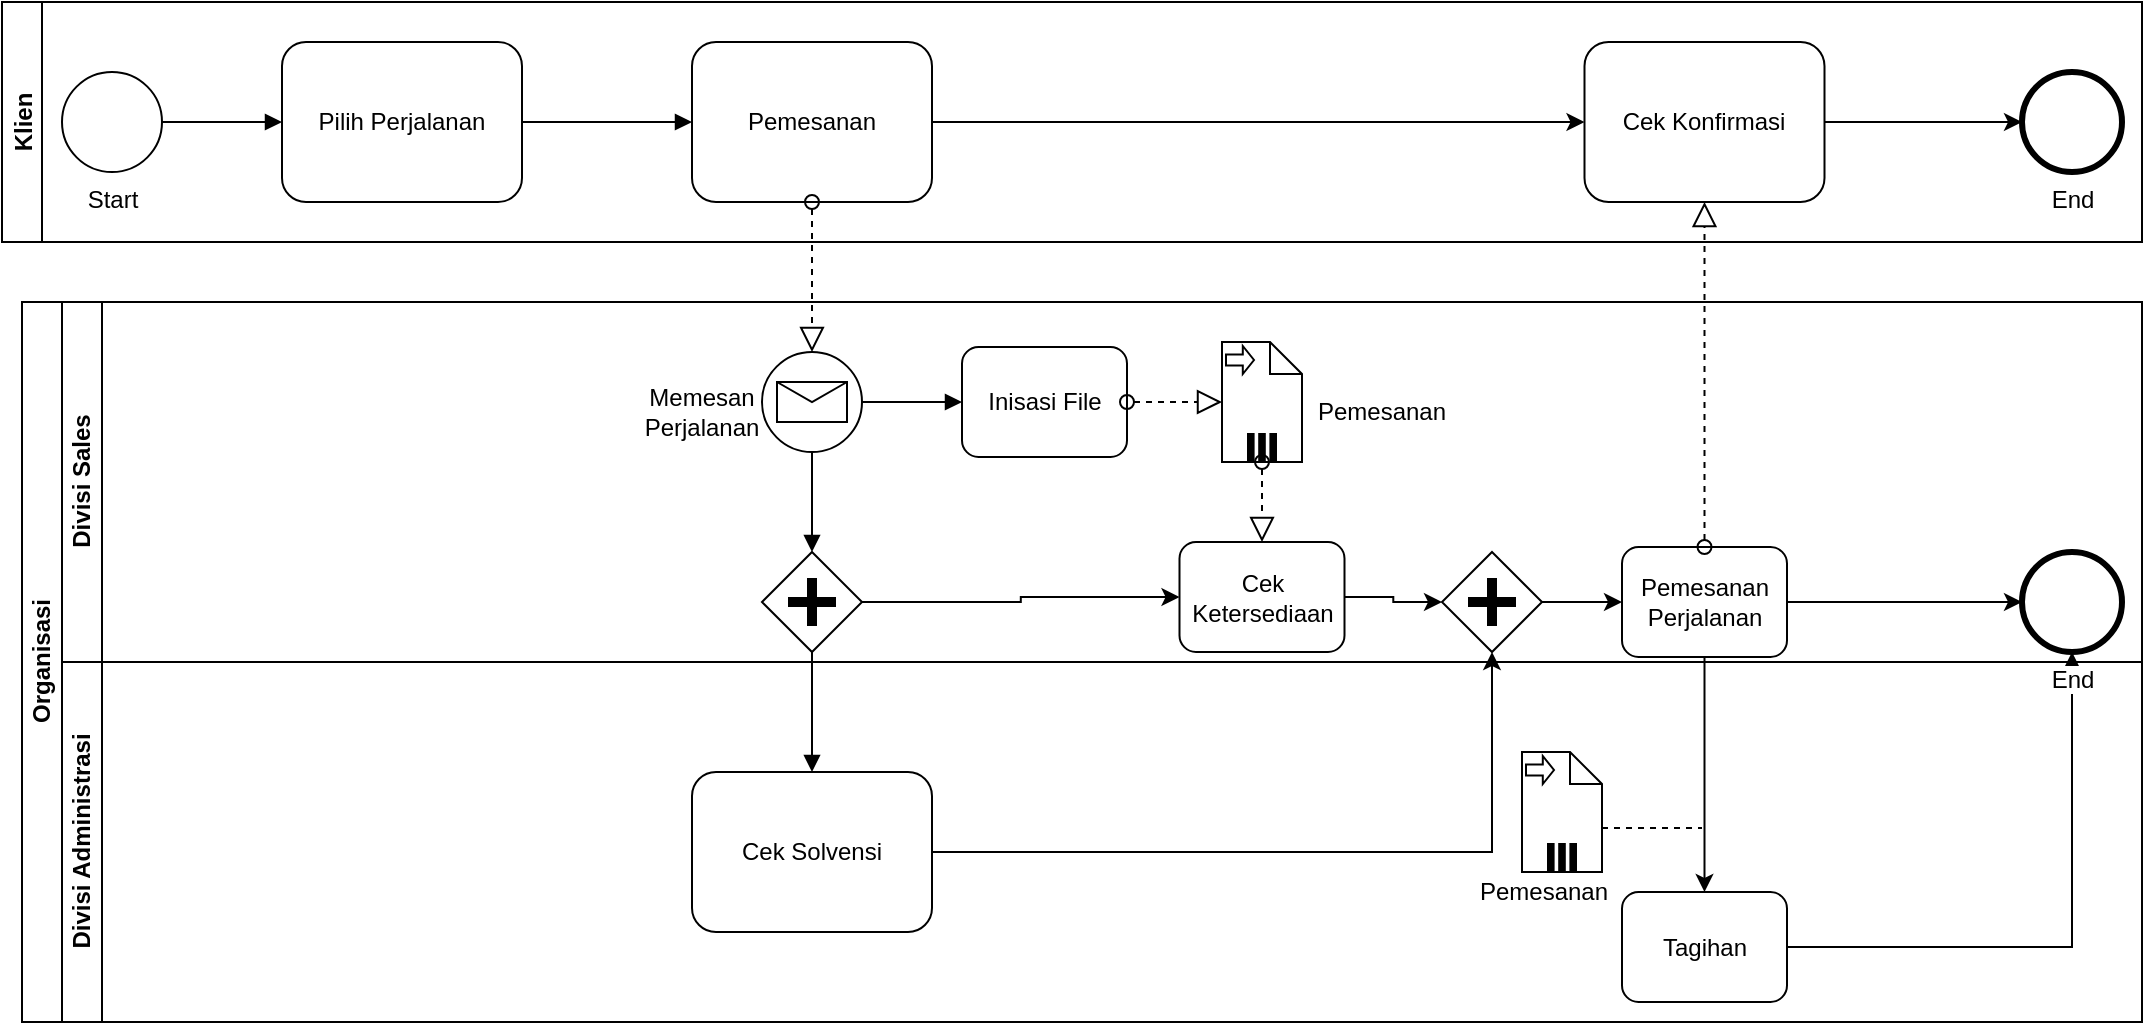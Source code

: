 <mxfile version="13.7.3" type="github">
  <diagram name="Page-1" id="2a216829-ef6e-dabb-86c1-c78162f3ba2b">
    <mxGraphModel dx="1278" dy="532" grid="1" gridSize="10" guides="1" tooltips="1" connect="1" arrows="1" fold="1" page="1" pageScale="1" pageWidth="1100" pageHeight="850" background="#ffffff" math="0" shadow="0">
      <root>
        <mxCell id="0" />
        <mxCell id="1" parent="0" />
        <mxCell id="cdl7iaLPo2ihgi0OGeSs-6" value="Start" style="shape=mxgraph.bpmn.shape;html=1;verticalLabelPosition=bottom;labelBackgroundColor=#ffffff;verticalAlign=top;align=center;perimeter=ellipsePerimeter;outlineConnect=0;outline=standard;symbol=general;" parent="1" vertex="1">
          <mxGeometry x="50" y="70" width="50" height="50" as="geometry" />
        </mxCell>
        <mxCell id="cdl7iaLPo2ihgi0OGeSs-7" value="" style="endArrow=block;endFill=1;endSize=6;html=1;exitX=1;exitY=0.5;exitDx=0;exitDy=0;" parent="1" source="cdl7iaLPo2ihgi0OGeSs-6" target="cdl7iaLPo2ihgi0OGeSs-8" edge="1">
          <mxGeometry width="100" relative="1" as="geometry">
            <mxPoint x="380" y="300" as="sourcePoint" />
            <mxPoint x="170" y="95" as="targetPoint" />
          </mxGeometry>
        </mxCell>
        <mxCell id="cdl7iaLPo2ihgi0OGeSs-8" value="Pilih Perjalanan" style="shape=ext;rounded=1;html=1;whiteSpace=wrap;" parent="1" vertex="1">
          <mxGeometry x="160" y="55" width="120" height="80" as="geometry" />
        </mxCell>
        <mxCell id="cdl7iaLPo2ihgi0OGeSs-9" value="" style="endArrow=block;endFill=1;endSize=6;html=1;exitX=1;exitY=0.5;exitDx=0;exitDy=0;" parent="1" source="cdl7iaLPo2ihgi0OGeSs-8" target="cdl7iaLPo2ihgi0OGeSs-10" edge="1">
          <mxGeometry width="100" relative="1" as="geometry">
            <mxPoint x="380" y="300" as="sourcePoint" />
            <mxPoint x="370" y="95" as="targetPoint" />
          </mxGeometry>
        </mxCell>
        <mxCell id="pvFC6_-XwpLg9ONSk4Xd-11" style="edgeStyle=orthogonalEdgeStyle;rounded=0;orthogonalLoop=1;jettySize=auto;html=1;" parent="1" source="cdl7iaLPo2ihgi0OGeSs-10" target="pvFC6_-XwpLg9ONSk4Xd-10" edge="1">
          <mxGeometry relative="1" as="geometry" />
        </mxCell>
        <mxCell id="cdl7iaLPo2ihgi0OGeSs-10" value="Pemesanan" style="shape=ext;rounded=1;html=1;whiteSpace=wrap;" parent="1" vertex="1">
          <mxGeometry x="365" y="55" width="120" height="80" as="geometry" />
        </mxCell>
        <mxCell id="cdl7iaLPo2ihgi0OGeSs-13" value="" style="startArrow=oval;startFill=0;startSize=7;endArrow=block;endFill=0;endSize=10;dashed=1;html=1;exitX=0.5;exitY=1;exitDx=0;exitDy=0;entryX=0.5;entryY=0;entryDx=0;entryDy=0;" parent="1" source="cdl7iaLPo2ihgi0OGeSs-10" edge="1">
          <mxGeometry width="100" relative="1" as="geometry">
            <mxPoint x="380" y="300" as="sourcePoint" />
            <mxPoint x="425" y="210" as="targetPoint" />
          </mxGeometry>
        </mxCell>
        <mxCell id="cdl7iaLPo2ihgi0OGeSs-14" value="" style="endArrow=block;endFill=1;endSize=6;html=1;exitX=1;exitY=0.5;exitDx=0;exitDy=0;" parent="1" edge="1">
          <mxGeometry width="100" relative="1" as="geometry">
            <mxPoint x="450" y="235" as="sourcePoint" />
            <mxPoint x="500" y="235" as="targetPoint" />
          </mxGeometry>
        </mxCell>
        <mxCell id="cdl7iaLPo2ihgi0OGeSs-15" value="Inisasi File" style="shape=ext;rounded=1;html=1;whiteSpace=wrap;" parent="1" vertex="1">
          <mxGeometry x="500" y="207.5" width="82.5" height="55" as="geometry" />
        </mxCell>
        <mxCell id="cdl7iaLPo2ihgi0OGeSs-17" value="" style="startArrow=oval;startFill=0;startSize=7;endArrow=block;endFill=0;endSize=10;dashed=1;html=1;exitX=1;exitY=0.5;exitDx=0;exitDy=0;" parent="1" source="cdl7iaLPo2ihgi0OGeSs-15" target="cdl7iaLPo2ihgi0OGeSs-18" edge="1">
          <mxGeometry width="100" relative="1" as="geometry">
            <mxPoint x="380" y="300" as="sourcePoint" />
            <mxPoint x="650" y="235" as="targetPoint" />
          </mxGeometry>
        </mxCell>
        <mxCell id="cdl7iaLPo2ihgi0OGeSs-18" value="" style="shape=note;whiteSpace=wrap;size=16;html=1;dropTarget=0;" parent="1" vertex="1">
          <mxGeometry x="630" y="205" width="40" height="60" as="geometry" />
        </mxCell>
        <mxCell id="cdl7iaLPo2ihgi0OGeSs-19" value="" style="html=1;shape=singleArrow;arrowWidth=0.4;arrowSize=0.4;outlineConnect=0;" parent="cdl7iaLPo2ihgi0OGeSs-18" vertex="1">
          <mxGeometry width="14" height="14" relative="1" as="geometry">
            <mxPoint x="2" y="2" as="offset" />
          </mxGeometry>
        </mxCell>
        <mxCell id="cdl7iaLPo2ihgi0OGeSs-20" value="" style="html=1;whiteSpace=wrap;shape=parallelMarker;outlineConnect=0;" parent="cdl7iaLPo2ihgi0OGeSs-18" vertex="1">
          <mxGeometry x="0.5" y="1" width="14" height="14" relative="1" as="geometry">
            <mxPoint x="-7" y="-14" as="offset" />
          </mxGeometry>
        </mxCell>
        <mxCell id="pvFC6_-XwpLg9ONSk4Xd-5" style="edgeStyle=orthogonalEdgeStyle;rounded=0;orthogonalLoop=1;jettySize=auto;html=1;" parent="1" source="cdl7iaLPo2ihgi0OGeSs-21" target="cdl7iaLPo2ihgi0OGeSs-24" edge="1">
          <mxGeometry relative="1" as="geometry" />
        </mxCell>
        <mxCell id="cdl7iaLPo2ihgi0OGeSs-21" value="" style="shape=mxgraph.bpmn.shape;html=1;verticalLabelPosition=bottom;labelBackgroundColor=#ffffff;verticalAlign=top;align=center;perimeter=rhombusPerimeter;background=gateway;outlineConnect=0;outline=none;symbol=parallelGw;" parent="1" vertex="1">
          <mxGeometry x="400" y="310" width="50" height="50" as="geometry" />
        </mxCell>
        <mxCell id="cdl7iaLPo2ihgi0OGeSs-22" value="" style="endArrow=block;endFill=1;endSize=6;html=1;exitX=0.5;exitY=1;exitDx=0;exitDy=0;entryX=0.5;entryY=0;entryDx=0;entryDy=0;" parent="1" target="cdl7iaLPo2ihgi0OGeSs-21" edge="1">
          <mxGeometry width="100" relative="1" as="geometry">
            <mxPoint x="425" y="260" as="sourcePoint" />
            <mxPoint x="480" y="300" as="targetPoint" />
          </mxGeometry>
        </mxCell>
        <mxCell id="cdl7iaLPo2ihgi0OGeSs-25" value="" style="startArrow=oval;startFill=0;startSize=7;endArrow=block;endFill=0;endSize=10;dashed=1;html=1;exitX=0.5;exitY=1;exitDx=0;exitDy=0;entryX=0.5;entryY=0;entryDx=0;entryDy=0;exitPerimeter=0;" parent="1" source="cdl7iaLPo2ihgi0OGeSs-18" target="cdl7iaLPo2ihgi0OGeSs-24" edge="1">
          <mxGeometry width="100" relative="1" as="geometry">
            <mxPoint x="380" y="400" as="sourcePoint" />
            <mxPoint x="480" y="400" as="targetPoint" />
          </mxGeometry>
        </mxCell>
        <mxCell id="cdl7iaLPo2ihgi0OGeSs-28" value="" style="endArrow=block;endFill=1;endSize=6;html=1;exitX=0.5;exitY=1;exitDx=0;exitDy=0;entryX=0.5;entryY=0;entryDx=0;entryDy=0;" parent="1" source="cdl7iaLPo2ihgi0OGeSs-21" target="cdl7iaLPo2ihgi0OGeSs-27" edge="1">
          <mxGeometry width="100" relative="1" as="geometry">
            <mxPoint x="380" y="490" as="sourcePoint" />
            <mxPoint x="480" y="490" as="targetPoint" />
          </mxGeometry>
        </mxCell>
        <mxCell id="cdl7iaLPo2ihgi0OGeSs-33" value="Organisasi" style="swimlane;html=1;childLayout=stackLayout;resizeParent=1;resizeParentMax=0;horizontal=0;startSize=20;horizontalStack=0;" parent="1" vertex="1">
          <mxGeometry x="30" y="185" width="1060" height="360" as="geometry" />
        </mxCell>
        <mxCell id="cdl7iaLPo2ihgi0OGeSs-34" value="Divisi Sales" style="swimlane;html=1;startSize=20;horizontal=0;" parent="cdl7iaLPo2ihgi0OGeSs-33" vertex="1">
          <mxGeometry x="20" width="1040" height="180" as="geometry" />
        </mxCell>
        <mxCell id="pvFC6_-XwpLg9ONSk4Xd-18" value="Pemesanan" style="text;html=1;strokeColor=none;fillColor=none;align=center;verticalAlign=middle;whiteSpace=wrap;rounded=0;" parent="cdl7iaLPo2ihgi0OGeSs-34" vertex="1">
          <mxGeometry x="640" y="45" width="40" height="20" as="geometry" />
        </mxCell>
        <mxCell id="YunMnRFhj4Z7oiku-1ot-1" value="Memesan&lt;br&gt;Perjalanan" style="text;html=1;strokeColor=none;fillColor=none;align=center;verticalAlign=middle;whiteSpace=wrap;rounded=0;" vertex="1" parent="cdl7iaLPo2ihgi0OGeSs-34">
          <mxGeometry x="300" y="45" width="40" height="20" as="geometry" />
        </mxCell>
        <mxCell id="cdl7iaLPo2ihgi0OGeSs-24" value="Cek Ketersediaan" style="shape=ext;rounded=1;html=1;whiteSpace=wrap;" parent="cdl7iaLPo2ihgi0OGeSs-34" vertex="1">
          <mxGeometry x="558.75" y="120" width="82.5" height="55" as="geometry" />
        </mxCell>
        <mxCell id="YunMnRFhj4Z7oiku-1ot-2" value="" style="shape=mxgraph.bpmn.shape;html=1;verticalLabelPosition=bottom;labelBackgroundColor=#ffffff;verticalAlign=top;align=center;perimeter=ellipsePerimeter;outlineConnect=0;outline=standard;symbol=message;" vertex="1" parent="cdl7iaLPo2ihgi0OGeSs-34">
          <mxGeometry x="350" y="25" width="50" height="50" as="geometry" />
        </mxCell>
        <mxCell id="cdl7iaLPo2ihgi0OGeSs-35" value="Divisi Administrasi" style="swimlane;html=1;startSize=20;horizontal=0;" parent="cdl7iaLPo2ihgi0OGeSs-33" vertex="1">
          <mxGeometry x="20" y="180" width="1040" height="180" as="geometry" />
        </mxCell>
        <mxCell id="cdl7iaLPo2ihgi0OGeSs-27" value="Cek Solvensi" style="shape=ext;rounded=1;html=1;whiteSpace=wrap;" parent="cdl7iaLPo2ihgi0OGeSs-35" vertex="1">
          <mxGeometry x="315" y="55" width="120" height="80" as="geometry" />
        </mxCell>
        <mxCell id="pvFC6_-XwpLg9ONSk4Xd-1" value="Klien" style="swimlane;startSize=20;horizontal=0;" parent="1" vertex="1">
          <mxGeometry x="20" y="35" width="1070" height="120" as="geometry" />
        </mxCell>
        <mxCell id="pvFC6_-XwpLg9ONSk4Xd-8" style="edgeStyle=orthogonalEdgeStyle;rounded=0;orthogonalLoop=1;jettySize=auto;html=1;entryX=0;entryY=0.5;entryDx=0;entryDy=0;" parent="1" source="pvFC6_-XwpLg9ONSk4Xd-2" target="pvFC6_-XwpLg9ONSk4Xd-7" edge="1">
          <mxGeometry relative="1" as="geometry" />
        </mxCell>
        <mxCell id="pvFC6_-XwpLg9ONSk4Xd-2" value="" style="shape=mxgraph.bpmn.shape;html=1;verticalLabelPosition=bottom;labelBackgroundColor=#ffffff;verticalAlign=top;align=center;perimeter=rhombusPerimeter;background=gateway;outlineConnect=0;outline=none;symbol=parallelGw;" parent="1" vertex="1">
          <mxGeometry x="740" y="310" width="50" height="50" as="geometry" />
        </mxCell>
        <mxCell id="pvFC6_-XwpLg9ONSk4Xd-4" style="edgeStyle=orthogonalEdgeStyle;rounded=0;orthogonalLoop=1;jettySize=auto;html=1;entryX=0;entryY=0.5;entryDx=0;entryDy=0;" parent="1" source="cdl7iaLPo2ihgi0OGeSs-24" target="pvFC6_-XwpLg9ONSk4Xd-2" edge="1">
          <mxGeometry relative="1" as="geometry" />
        </mxCell>
        <mxCell id="pvFC6_-XwpLg9ONSk4Xd-6" style="edgeStyle=orthogonalEdgeStyle;rounded=0;orthogonalLoop=1;jettySize=auto;html=1;entryX=0.5;entryY=1;entryDx=0;entryDy=0;" parent="1" source="cdl7iaLPo2ihgi0OGeSs-27" target="pvFC6_-XwpLg9ONSk4Xd-2" edge="1">
          <mxGeometry relative="1" as="geometry" />
        </mxCell>
        <mxCell id="pvFC6_-XwpLg9ONSk4Xd-21" style="edgeStyle=orthogonalEdgeStyle;rounded=0;orthogonalLoop=1;jettySize=auto;html=1;entryX=0.5;entryY=0;entryDx=0;entryDy=0;" parent="1" source="pvFC6_-XwpLg9ONSk4Xd-7" target="pvFC6_-XwpLg9ONSk4Xd-17" edge="1">
          <mxGeometry relative="1" as="geometry" />
        </mxCell>
        <mxCell id="pvFC6_-XwpLg9ONSk4Xd-25" style="edgeStyle=orthogonalEdgeStyle;rounded=0;orthogonalLoop=1;jettySize=auto;html=1;entryX=0;entryY=0.5;entryDx=0;entryDy=0;" parent="1" source="pvFC6_-XwpLg9ONSk4Xd-7" target="pvFC6_-XwpLg9ONSk4Xd-23" edge="1">
          <mxGeometry relative="1" as="geometry" />
        </mxCell>
        <mxCell id="pvFC6_-XwpLg9ONSk4Xd-7" value="Pemesanan Perjalanan" style="shape=ext;rounded=1;html=1;whiteSpace=wrap;" parent="1" vertex="1">
          <mxGeometry x="830" y="307.5" width="82.5" height="55" as="geometry" />
        </mxCell>
        <mxCell id="pvFC6_-XwpLg9ONSk4Xd-9" value="" style="startArrow=oval;startFill=0;startSize=7;endArrow=block;endFill=0;endSize=10;dashed=1;html=1;exitX=0.5;exitY=0;exitDx=0;exitDy=0;" parent="1" source="pvFC6_-XwpLg9ONSk4Xd-7" target="pvFC6_-XwpLg9ONSk4Xd-10" edge="1">
          <mxGeometry width="100" relative="1" as="geometry">
            <mxPoint x="690" y="260" as="sourcePoint" />
            <mxPoint x="790" y="260" as="targetPoint" />
          </mxGeometry>
        </mxCell>
        <mxCell id="pvFC6_-XwpLg9ONSk4Xd-13" style="edgeStyle=orthogonalEdgeStyle;rounded=0;orthogonalLoop=1;jettySize=auto;html=1;entryX=0;entryY=0.5;entryDx=0;entryDy=0;" parent="1" source="pvFC6_-XwpLg9ONSk4Xd-10" target="pvFC6_-XwpLg9ONSk4Xd-12" edge="1">
          <mxGeometry relative="1" as="geometry" />
        </mxCell>
        <mxCell id="pvFC6_-XwpLg9ONSk4Xd-10" value="Cek Konfirmasi" style="shape=ext;rounded=1;html=1;whiteSpace=wrap;" parent="1" vertex="1">
          <mxGeometry x="811.25" y="55" width="120" height="80" as="geometry" />
        </mxCell>
        <mxCell id="pvFC6_-XwpLg9ONSk4Xd-12" value="End" style="shape=mxgraph.bpmn.shape;html=1;verticalLabelPosition=bottom;labelBackgroundColor=#ffffff;verticalAlign=top;align=center;perimeter=ellipsePerimeter;outlineConnect=0;outline=end;symbol=general;" parent="1" vertex="1">
          <mxGeometry x="1030" y="70" width="50" height="50" as="geometry" />
        </mxCell>
        <mxCell id="pvFC6_-XwpLg9ONSk4Xd-14" value="" style="shape=note;whiteSpace=wrap;size=16;html=1;dropTarget=0;" parent="1" vertex="1">
          <mxGeometry x="780" y="410" width="40" height="60" as="geometry" />
        </mxCell>
        <mxCell id="pvFC6_-XwpLg9ONSk4Xd-15" value="" style="html=1;shape=singleArrow;arrowWidth=0.4;arrowSize=0.4;outlineConnect=0;" parent="pvFC6_-XwpLg9ONSk4Xd-14" vertex="1">
          <mxGeometry width="14" height="14" relative="1" as="geometry">
            <mxPoint x="2" y="2" as="offset" />
          </mxGeometry>
        </mxCell>
        <mxCell id="pvFC6_-XwpLg9ONSk4Xd-16" value="" style="html=1;whiteSpace=wrap;shape=parallelMarker;outlineConnect=0;" parent="pvFC6_-XwpLg9ONSk4Xd-14" vertex="1">
          <mxGeometry x="0.5" y="1" width="14" height="14" relative="1" as="geometry">
            <mxPoint x="-7" y="-14" as="offset" />
          </mxGeometry>
        </mxCell>
        <mxCell id="pvFC6_-XwpLg9ONSk4Xd-24" style="edgeStyle=orthogonalEdgeStyle;rounded=0;orthogonalLoop=1;jettySize=auto;html=1;entryX=0.5;entryY=1;entryDx=0;entryDy=0;" parent="1" source="pvFC6_-XwpLg9ONSk4Xd-17" target="pvFC6_-XwpLg9ONSk4Xd-23" edge="1">
          <mxGeometry relative="1" as="geometry" />
        </mxCell>
        <mxCell id="pvFC6_-XwpLg9ONSk4Xd-17" value="Tagihan" style="shape=ext;rounded=1;html=1;whiteSpace=wrap;" parent="1" vertex="1">
          <mxGeometry x="830" y="480" width="82.5" height="55" as="geometry" />
        </mxCell>
        <mxCell id="pvFC6_-XwpLg9ONSk4Xd-20" value="Pemesanan" style="text;html=1;strokeColor=none;fillColor=none;align=center;verticalAlign=middle;whiteSpace=wrap;rounded=0;" parent="1" vertex="1">
          <mxGeometry x="771.25" y="470" width="40" height="20" as="geometry" />
        </mxCell>
        <mxCell id="pvFC6_-XwpLg9ONSk4Xd-22" value="" style="endArrow=none;dashed=1;html=1;exitX=0;exitY=0;exitDx=40;exitDy=38;exitPerimeter=0;" parent="1" source="pvFC6_-XwpLg9ONSk4Xd-14" edge="1">
          <mxGeometry width="50" height="50" relative="1" as="geometry">
            <mxPoint x="690" y="460" as="sourcePoint" />
            <mxPoint x="870" y="448" as="targetPoint" />
          </mxGeometry>
        </mxCell>
        <mxCell id="pvFC6_-XwpLg9ONSk4Xd-23" value="End" style="shape=mxgraph.bpmn.shape;html=1;verticalLabelPosition=bottom;labelBackgroundColor=#ffffff;verticalAlign=top;align=center;perimeter=ellipsePerimeter;outlineConnect=0;outline=end;symbol=general;" parent="1" vertex="1">
          <mxGeometry x="1030" y="310" width="50" height="50" as="geometry" />
        </mxCell>
      </root>
    </mxGraphModel>
  </diagram>
</mxfile>
